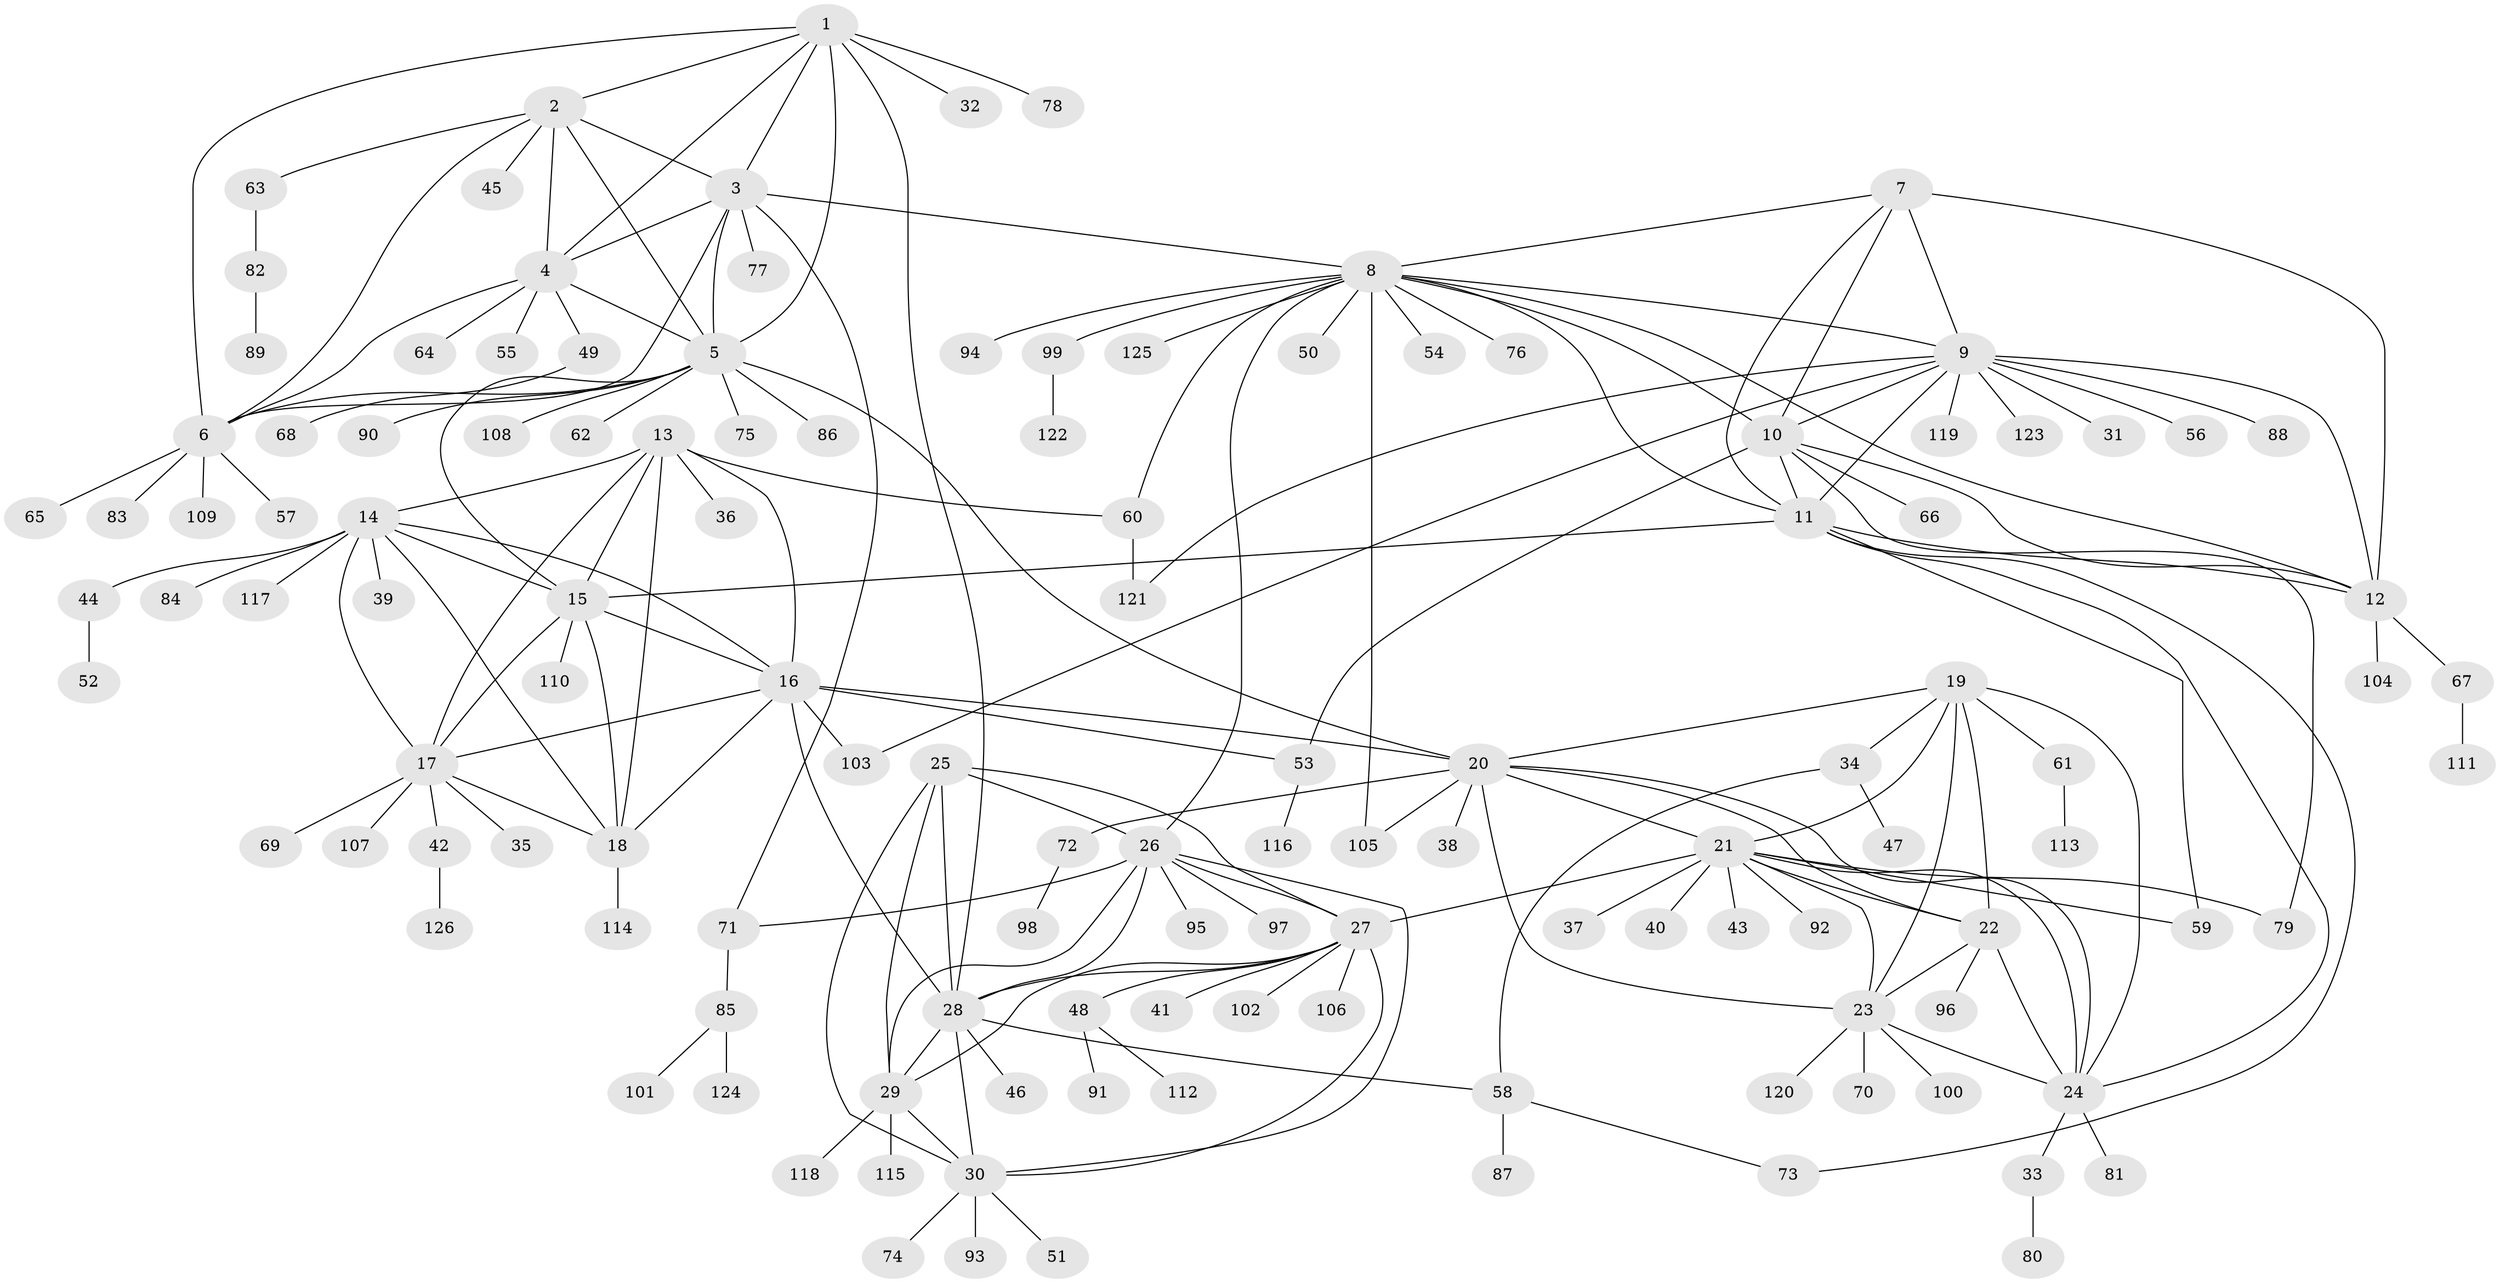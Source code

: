 // Generated by graph-tools (version 1.1) at 2025/15/03/09/25 04:15:49]
// undirected, 126 vertices, 191 edges
graph export_dot {
graph [start="1"]
  node [color=gray90,style=filled];
  1;
  2;
  3;
  4;
  5;
  6;
  7;
  8;
  9;
  10;
  11;
  12;
  13;
  14;
  15;
  16;
  17;
  18;
  19;
  20;
  21;
  22;
  23;
  24;
  25;
  26;
  27;
  28;
  29;
  30;
  31;
  32;
  33;
  34;
  35;
  36;
  37;
  38;
  39;
  40;
  41;
  42;
  43;
  44;
  45;
  46;
  47;
  48;
  49;
  50;
  51;
  52;
  53;
  54;
  55;
  56;
  57;
  58;
  59;
  60;
  61;
  62;
  63;
  64;
  65;
  66;
  67;
  68;
  69;
  70;
  71;
  72;
  73;
  74;
  75;
  76;
  77;
  78;
  79;
  80;
  81;
  82;
  83;
  84;
  85;
  86;
  87;
  88;
  89;
  90;
  91;
  92;
  93;
  94;
  95;
  96;
  97;
  98;
  99;
  100;
  101;
  102;
  103;
  104;
  105;
  106;
  107;
  108;
  109;
  110;
  111;
  112;
  113;
  114;
  115;
  116;
  117;
  118;
  119;
  120;
  121;
  122;
  123;
  124;
  125;
  126;
  1 -- 2;
  1 -- 3;
  1 -- 4;
  1 -- 5;
  1 -- 6;
  1 -- 28;
  1 -- 32;
  1 -- 78;
  2 -- 3;
  2 -- 4;
  2 -- 5;
  2 -- 6;
  2 -- 45;
  2 -- 63;
  3 -- 4;
  3 -- 5;
  3 -- 6;
  3 -- 8;
  3 -- 71;
  3 -- 77;
  4 -- 5;
  4 -- 6;
  4 -- 49;
  4 -- 55;
  4 -- 64;
  5 -- 6;
  5 -- 15;
  5 -- 20;
  5 -- 62;
  5 -- 75;
  5 -- 86;
  5 -- 90;
  5 -- 108;
  6 -- 57;
  6 -- 65;
  6 -- 83;
  6 -- 109;
  7 -- 8;
  7 -- 9;
  7 -- 10;
  7 -- 11;
  7 -- 12;
  8 -- 9;
  8 -- 10;
  8 -- 11;
  8 -- 12;
  8 -- 26;
  8 -- 50;
  8 -- 54;
  8 -- 60;
  8 -- 76;
  8 -- 94;
  8 -- 99;
  8 -- 105;
  8 -- 125;
  9 -- 10;
  9 -- 11;
  9 -- 12;
  9 -- 31;
  9 -- 56;
  9 -- 88;
  9 -- 103;
  9 -- 119;
  9 -- 121;
  9 -- 123;
  10 -- 11;
  10 -- 12;
  10 -- 53;
  10 -- 66;
  10 -- 79;
  11 -- 12;
  11 -- 15;
  11 -- 24;
  11 -- 59;
  11 -- 73;
  12 -- 67;
  12 -- 104;
  13 -- 14;
  13 -- 15;
  13 -- 16;
  13 -- 17;
  13 -- 18;
  13 -- 36;
  13 -- 60;
  14 -- 15;
  14 -- 16;
  14 -- 17;
  14 -- 18;
  14 -- 39;
  14 -- 44;
  14 -- 84;
  14 -- 117;
  15 -- 16;
  15 -- 17;
  15 -- 18;
  15 -- 110;
  16 -- 17;
  16 -- 18;
  16 -- 20;
  16 -- 28;
  16 -- 53;
  16 -- 103;
  17 -- 18;
  17 -- 35;
  17 -- 42;
  17 -- 69;
  17 -- 107;
  18 -- 114;
  19 -- 20;
  19 -- 21;
  19 -- 22;
  19 -- 23;
  19 -- 24;
  19 -- 34;
  19 -- 61;
  20 -- 21;
  20 -- 22;
  20 -- 23;
  20 -- 24;
  20 -- 38;
  20 -- 72;
  20 -- 105;
  21 -- 22;
  21 -- 23;
  21 -- 24;
  21 -- 27;
  21 -- 37;
  21 -- 40;
  21 -- 43;
  21 -- 59;
  21 -- 79;
  21 -- 92;
  22 -- 23;
  22 -- 24;
  22 -- 96;
  23 -- 24;
  23 -- 70;
  23 -- 100;
  23 -- 120;
  24 -- 33;
  24 -- 81;
  25 -- 26;
  25 -- 27;
  25 -- 28;
  25 -- 29;
  25 -- 30;
  26 -- 27;
  26 -- 28;
  26 -- 29;
  26 -- 30;
  26 -- 71;
  26 -- 95;
  26 -- 97;
  27 -- 28;
  27 -- 29;
  27 -- 30;
  27 -- 41;
  27 -- 48;
  27 -- 102;
  27 -- 106;
  28 -- 29;
  28 -- 30;
  28 -- 46;
  28 -- 58;
  29 -- 30;
  29 -- 115;
  29 -- 118;
  30 -- 51;
  30 -- 74;
  30 -- 93;
  33 -- 80;
  34 -- 47;
  34 -- 58;
  42 -- 126;
  44 -- 52;
  48 -- 91;
  48 -- 112;
  49 -- 68;
  53 -- 116;
  58 -- 73;
  58 -- 87;
  60 -- 121;
  61 -- 113;
  63 -- 82;
  67 -- 111;
  71 -- 85;
  72 -- 98;
  82 -- 89;
  85 -- 101;
  85 -- 124;
  99 -- 122;
}
